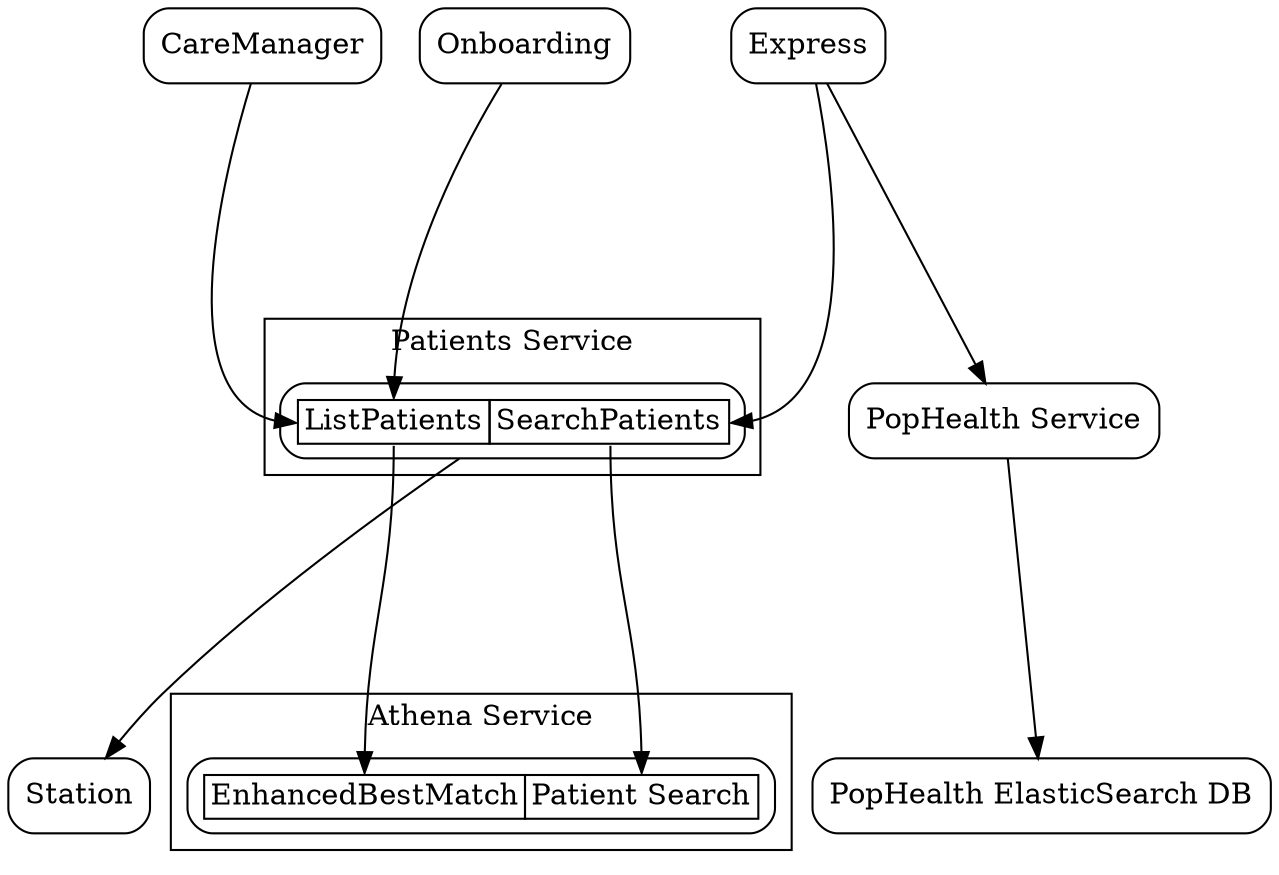 digraph G {
  compound=true;
  graph [ranksep="2"];
  node [shape=box style=rounded];

  caremanager [label="CareManager"]
  onboarding [label="Onboarding"]
  express [label="Express"]
  pophealth_service [label="PopHealth Service"]
  pophealth_db [label="PopHealth ElasticSearch DB"]
  station [label="Station"]

  subgraph cluster_patients {
    label = "Patients Service"
    patients_service [label=<
      <TABLE BORDER="0" CELLBORDER="1" CELLSPACING="0">
        <TR>
          <TD PORT="listpatients">ListPatients</TD>
          <TD PORT="searchpatients">SearchPatients</TD>
        </TR>
      </TABLE>>]
  }

  subgraph cluster_athena {
    label = "Athena Service"
    athena_service [label=<
      <TABLE BORDER="0" CELLBORDER="1" CELLSPACING="0">
        <TR>
          <TD PORT="enhancedbestmatch">EnhancedBestMatch</TD>
          <TD PORT="searchpatients">Patient Search</TD>
        </TR>
      </TABLE>>]
  }

  caremanager -> patients_service:listpatients
  onboarding -> patients_service:listpatients
  express -> patients_service:searchpatients
  express -> pophealth_service
  patients_service:listpatients -> athena_service:enhancedbestmatch
  patients_service:searchpatients -> athena_service:searchpatients
  patients_service -> station
  pophealth_service -> pophealth_db
}
